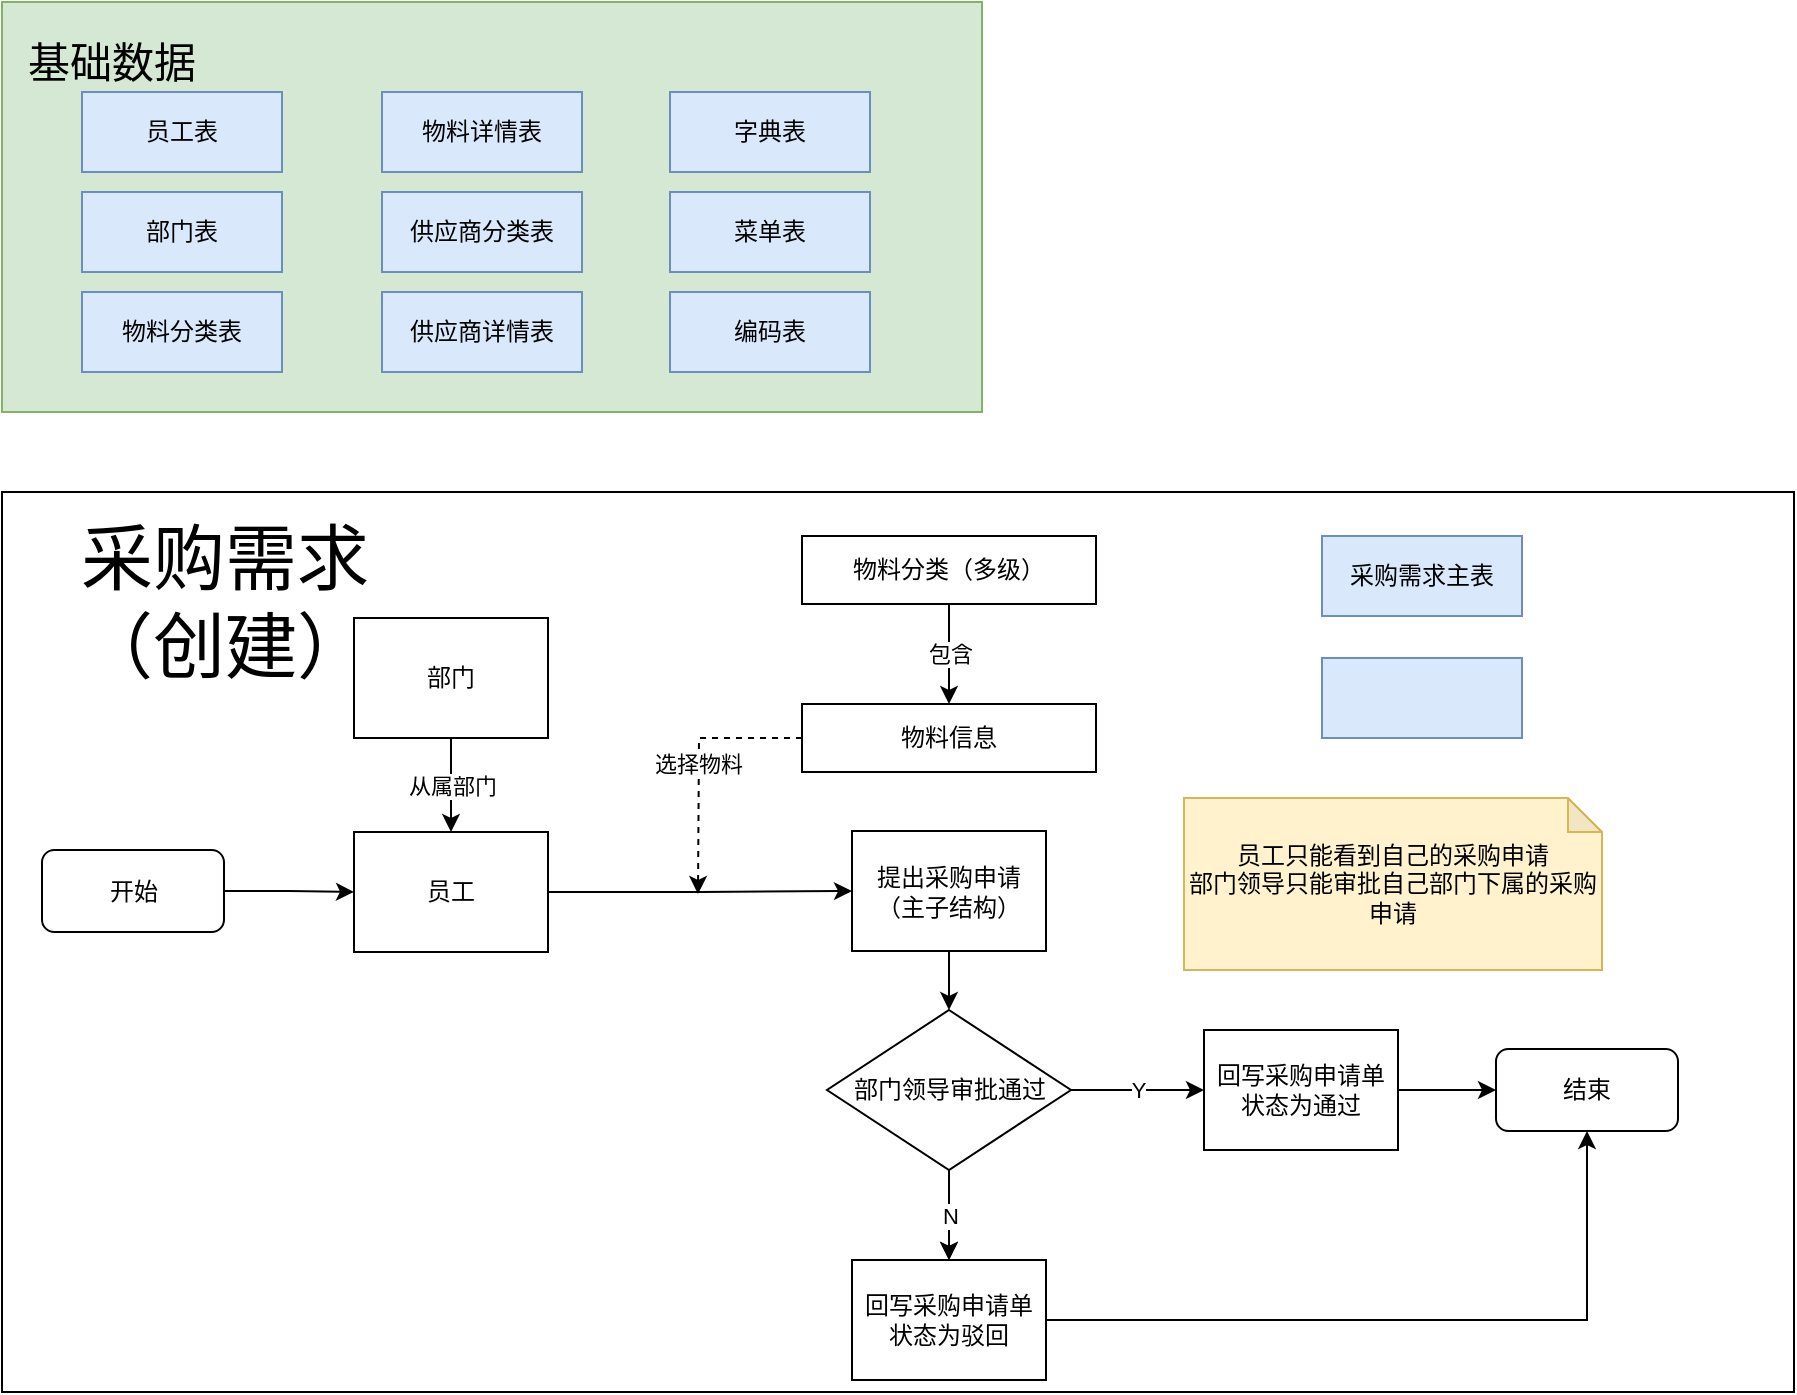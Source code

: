 <mxfile version="22.0.4" type="github">
  <diagram name="第 1 页" id="rJK-KwYnEK7WUkDzHzTy">
    <mxGraphModel dx="1434" dy="356" grid="0" gridSize="10" guides="1" tooltips="1" connect="1" arrows="1" fold="1" page="0" pageScale="1" pageWidth="827" pageHeight="1169" math="0" shadow="0">
      <root>
        <mxCell id="0" />
        <mxCell id="1" parent="0" />
        <mxCell id="rNyG7_ml6uGijOsPYwgM-1" value="" style="rounded=0;whiteSpace=wrap;html=1;fillColor=#d5e8d4;strokeColor=#82b366;" parent="1" vertex="1">
          <mxGeometry x="30" y="525" width="490" height="205" as="geometry" />
        </mxCell>
        <mxCell id="rNyG7_ml6uGijOsPYwgM-2" value="&lt;font style=&quot;font-size: 21px;&quot;&gt;基础数据&lt;/font&gt;" style="text;html=1;strokeColor=none;fillColor=none;align=center;verticalAlign=middle;whiteSpace=wrap;rounded=0;" parent="1" vertex="1">
          <mxGeometry x="40" y="530" width="90" height="50" as="geometry" />
        </mxCell>
        <mxCell id="rNyG7_ml6uGijOsPYwgM-3" value="" style="rounded=0;whiteSpace=wrap;html=1;fillColor=#dae8fc;strokeColor=#6c8ebf;" parent="1" vertex="1">
          <mxGeometry x="70" y="570" width="100" height="40" as="geometry" />
        </mxCell>
        <mxCell id="rNyG7_ml6uGijOsPYwgM-4" value="员工表" style="text;html=1;strokeColor=none;fillColor=none;align=center;verticalAlign=middle;whiteSpace=wrap;rounded=0;" parent="1" vertex="1">
          <mxGeometry x="90" y="575" width="60" height="30" as="geometry" />
        </mxCell>
        <mxCell id="rNyG7_ml6uGijOsPYwgM-5" value="" style="rounded=0;whiteSpace=wrap;html=1;fillColor=#dae8fc;strokeColor=#6c8ebf;" parent="1" vertex="1">
          <mxGeometry x="220" y="570" width="100" height="40" as="geometry" />
        </mxCell>
        <mxCell id="rNyG7_ml6uGijOsPYwgM-6" value="物料详情表" style="text;html=1;strokeColor=none;fillColor=none;align=center;verticalAlign=middle;whiteSpace=wrap;rounded=0;" parent="1" vertex="1">
          <mxGeometry x="230" y="577.5" width="80" height="25" as="geometry" />
        </mxCell>
        <mxCell id="rNyG7_ml6uGijOsPYwgM-7" value="" style="rounded=0;whiteSpace=wrap;html=1;fillColor=#dae8fc;strokeColor=#6c8ebf;" parent="1" vertex="1">
          <mxGeometry x="364" y="570" width="100" height="40" as="geometry" />
        </mxCell>
        <mxCell id="rNyG7_ml6uGijOsPYwgM-8" value="字典表" style="text;html=1;strokeColor=none;fillColor=none;align=center;verticalAlign=middle;whiteSpace=wrap;rounded=0;" parent="1" vertex="1">
          <mxGeometry x="384" y="575" width="60" height="30" as="geometry" />
        </mxCell>
        <mxCell id="rNyG7_ml6uGijOsPYwgM-9" value="" style="rounded=0;whiteSpace=wrap;html=1;fillColor=#dae8fc;strokeColor=#6c8ebf;" parent="1" vertex="1">
          <mxGeometry x="70" y="620" width="100" height="40" as="geometry" />
        </mxCell>
        <mxCell id="rNyG7_ml6uGijOsPYwgM-10" value="部门表" style="text;html=1;strokeColor=none;fillColor=none;align=center;verticalAlign=middle;whiteSpace=wrap;rounded=0;" parent="1" vertex="1">
          <mxGeometry x="90" y="625" width="60" height="30" as="geometry" />
        </mxCell>
        <mxCell id="rNyG7_ml6uGijOsPYwgM-11" value="" style="rounded=0;whiteSpace=wrap;html=1;fillColor=#dae8fc;strokeColor=#6c8ebf;" parent="1" vertex="1">
          <mxGeometry x="70" y="670" width="100" height="40" as="geometry" />
        </mxCell>
        <mxCell id="rNyG7_ml6uGijOsPYwgM-12" value="物料分类表" style="text;html=1;strokeColor=none;fillColor=none;align=center;verticalAlign=middle;whiteSpace=wrap;rounded=0;" parent="1" vertex="1">
          <mxGeometry x="80" y="675" width="80" height="30" as="geometry" />
        </mxCell>
        <mxCell id="rNyG7_ml6uGijOsPYwgM-13" value="" style="rounded=0;whiteSpace=wrap;html=1;fillColor=#dae8fc;strokeColor=#6c8ebf;" parent="1" vertex="1">
          <mxGeometry x="220" y="620" width="100" height="40" as="geometry" />
        </mxCell>
        <mxCell id="rNyG7_ml6uGijOsPYwgM-14" value="供应商分类表" style="text;html=1;strokeColor=none;fillColor=none;align=center;verticalAlign=middle;whiteSpace=wrap;rounded=0;" parent="1" vertex="1">
          <mxGeometry x="230" y="625" width="80" height="30" as="geometry" />
        </mxCell>
        <mxCell id="rNyG7_ml6uGijOsPYwgM-15" value="" style="rounded=0;whiteSpace=wrap;html=1;fillColor=#dae8fc;strokeColor=#6c8ebf;" parent="1" vertex="1">
          <mxGeometry x="364" y="620" width="100" height="40" as="geometry" />
        </mxCell>
        <mxCell id="rNyG7_ml6uGijOsPYwgM-16" value="菜单表" style="text;html=1;strokeColor=none;fillColor=none;align=center;verticalAlign=middle;whiteSpace=wrap;rounded=0;" parent="1" vertex="1">
          <mxGeometry x="384" y="625" width="60" height="30" as="geometry" />
        </mxCell>
        <mxCell id="rNyG7_ml6uGijOsPYwgM-17" value="" style="rounded=0;whiteSpace=wrap;html=1;fillColor=#dae8fc;strokeColor=#6c8ebf;" parent="1" vertex="1">
          <mxGeometry x="220" y="670" width="100" height="40" as="geometry" />
        </mxCell>
        <mxCell id="rNyG7_ml6uGijOsPYwgM-18" value="供应商详情表" style="text;html=1;strokeColor=none;fillColor=none;align=center;verticalAlign=middle;whiteSpace=wrap;rounded=0;" parent="1" vertex="1">
          <mxGeometry x="230" y="675" width="80" height="30" as="geometry" />
        </mxCell>
        <mxCell id="rNyG7_ml6uGijOsPYwgM-19" value="" style="rounded=0;whiteSpace=wrap;html=1;fillColor=#dae8fc;strokeColor=#6c8ebf;" parent="1" vertex="1">
          <mxGeometry x="364" y="670" width="100" height="40" as="geometry" />
        </mxCell>
        <mxCell id="rNyG7_ml6uGijOsPYwgM-20" value="编码表" style="text;html=1;strokeColor=none;fillColor=none;align=center;verticalAlign=middle;whiteSpace=wrap;rounded=0;" parent="1" vertex="1">
          <mxGeometry x="384" y="675" width="60" height="30" as="geometry" />
        </mxCell>
        <mxCell id="rNyG7_ml6uGijOsPYwgM-21" value="" style="rounded=0;whiteSpace=wrap;html=1;" parent="1" vertex="1">
          <mxGeometry x="30" y="770" width="896" height="450" as="geometry" />
        </mxCell>
        <mxCell id="rNyG7_ml6uGijOsPYwgM-22" value="&lt;font style=&quot;font-size: 36px;&quot;&gt;采购需求（创建）&lt;/font&gt;" style="text;html=1;strokeColor=none;fillColor=none;align=center;verticalAlign=middle;whiteSpace=wrap;rounded=0;" parent="1" vertex="1">
          <mxGeometry x="49" y="785" width="185" height="79" as="geometry" />
        </mxCell>
        <mxCell id="rNyG7_ml6uGijOsPYwgM-26" style="edgeStyle=orthogonalEdgeStyle;rounded=0;orthogonalLoop=1;jettySize=auto;html=1;exitX=1;exitY=0.5;exitDx=0;exitDy=0;entryX=0;entryY=0.5;entryDx=0;entryDy=0;" parent="1" source="rNyG7_ml6uGijOsPYwgM-23" target="rNyG7_ml6uGijOsPYwgM-25" edge="1">
          <mxGeometry relative="1" as="geometry" />
        </mxCell>
        <mxCell id="rNyG7_ml6uGijOsPYwgM-23" value="" style="rounded=1;whiteSpace=wrap;html=1;" parent="1" vertex="1">
          <mxGeometry x="50" y="949" width="91" height="41" as="geometry" />
        </mxCell>
        <mxCell id="rNyG7_ml6uGijOsPYwgM-24" value="开始" style="text;html=1;strokeColor=none;fillColor=none;align=center;verticalAlign=middle;whiteSpace=wrap;rounded=0;" parent="1" vertex="1">
          <mxGeometry x="66" y="955" width="60" height="30" as="geometry" />
        </mxCell>
        <mxCell id="rNyG7_ml6uGijOsPYwgM-36" style="edgeStyle=orthogonalEdgeStyle;rounded=0;orthogonalLoop=1;jettySize=auto;html=1;exitX=1;exitY=0.5;exitDx=0;exitDy=0;" parent="1" source="rNyG7_ml6uGijOsPYwgM-25" target="rNyG7_ml6uGijOsPYwgM-31" edge="1">
          <mxGeometry relative="1" as="geometry" />
        </mxCell>
        <mxCell id="rNyG7_ml6uGijOsPYwgM-25" value="员工" style="rounded=0;whiteSpace=wrap;html=1;" parent="1" vertex="1">
          <mxGeometry x="206" y="940" width="97" height="60" as="geometry" />
        </mxCell>
        <mxCell id="rNyG7_ml6uGijOsPYwgM-29" value="从属部门" style="edgeStyle=orthogonalEdgeStyle;rounded=0;orthogonalLoop=1;jettySize=auto;html=1;exitX=0.5;exitY=1;exitDx=0;exitDy=0;entryX=0.5;entryY=0;entryDx=0;entryDy=0;" parent="1" source="rNyG7_ml6uGijOsPYwgM-28" target="rNyG7_ml6uGijOsPYwgM-25" edge="1">
          <mxGeometry relative="1" as="geometry" />
        </mxCell>
        <mxCell id="rNyG7_ml6uGijOsPYwgM-28" value="部门" style="rounded=0;whiteSpace=wrap;html=1;" parent="1" vertex="1">
          <mxGeometry x="206" y="833" width="97" height="60" as="geometry" />
        </mxCell>
        <mxCell id="rNyG7_ml6uGijOsPYwgM-41" style="edgeStyle=orthogonalEdgeStyle;rounded=0;orthogonalLoop=1;jettySize=auto;html=1;exitX=0.5;exitY=1;exitDx=0;exitDy=0;entryX=0.5;entryY=0;entryDx=0;entryDy=0;" parent="1" source="rNyG7_ml6uGijOsPYwgM-31" target="rNyG7_ml6uGijOsPYwgM-40" edge="1">
          <mxGeometry relative="1" as="geometry" />
        </mxCell>
        <mxCell id="rNyG7_ml6uGijOsPYwgM-31" value="提出采购申请（主子结构）" style="rounded=0;whiteSpace=wrap;html=1;" parent="1" vertex="1">
          <mxGeometry x="455" y="939.5" width="97" height="60" as="geometry" />
        </mxCell>
        <mxCell id="rNyG7_ml6uGijOsPYwgM-38" value="选择物料" style="edgeStyle=orthogonalEdgeStyle;rounded=0;orthogonalLoop=1;jettySize=auto;html=1;exitX=0;exitY=0.5;exitDx=0;exitDy=0;dashed=1;" parent="1" source="rNyG7_ml6uGijOsPYwgM-32" edge="1">
          <mxGeometry relative="1" as="geometry">
            <mxPoint x="378" y="971" as="targetPoint" />
          </mxGeometry>
        </mxCell>
        <mxCell id="rNyG7_ml6uGijOsPYwgM-32" value="物料信息" style="rounded=0;whiteSpace=wrap;html=1;" parent="1" vertex="1">
          <mxGeometry x="430" y="876" width="147" height="34" as="geometry" />
        </mxCell>
        <mxCell id="rNyG7_ml6uGijOsPYwgM-34" value="包含" style="edgeStyle=orthogonalEdgeStyle;rounded=0;orthogonalLoop=1;jettySize=auto;html=1;exitX=0.5;exitY=1;exitDx=0;exitDy=0;entryX=0.5;entryY=0;entryDx=0;entryDy=0;" parent="1" source="rNyG7_ml6uGijOsPYwgM-33" target="rNyG7_ml6uGijOsPYwgM-32" edge="1">
          <mxGeometry relative="1" as="geometry" />
        </mxCell>
        <mxCell id="rNyG7_ml6uGijOsPYwgM-33" value="物料分类（多级）" style="rounded=0;whiteSpace=wrap;html=1;" parent="1" vertex="1">
          <mxGeometry x="430" y="792" width="147" height="34" as="geometry" />
        </mxCell>
        <mxCell id="rNyG7_ml6uGijOsPYwgM-43" value="Y" style="edgeStyle=orthogonalEdgeStyle;rounded=0;orthogonalLoop=1;jettySize=auto;html=1;exitX=1;exitY=0.5;exitDx=0;exitDy=0;entryX=0;entryY=0.5;entryDx=0;entryDy=0;" parent="1" source="rNyG7_ml6uGijOsPYwgM-40" target="rNyG7_ml6uGijOsPYwgM-42" edge="1">
          <mxGeometry relative="1" as="geometry" />
        </mxCell>
        <mxCell id="rNyG7_ml6uGijOsPYwgM-45" style="edgeStyle=orthogonalEdgeStyle;rounded=0;orthogonalLoop=1;jettySize=auto;html=1;exitX=0.5;exitY=1;exitDx=0;exitDy=0;entryX=0.5;entryY=0;entryDx=0;entryDy=0;" parent="1" source="rNyG7_ml6uGijOsPYwgM-40" target="rNyG7_ml6uGijOsPYwgM-44" edge="1">
          <mxGeometry relative="1" as="geometry" />
        </mxCell>
        <mxCell id="rNyG7_ml6uGijOsPYwgM-47" value="N" style="edgeStyle=orthogonalEdgeStyle;rounded=0;orthogonalLoop=1;jettySize=auto;html=1;exitX=0.5;exitY=1;exitDx=0;exitDy=0;entryX=0.5;entryY=0;entryDx=0;entryDy=0;" parent="1" source="rNyG7_ml6uGijOsPYwgM-40" target="rNyG7_ml6uGijOsPYwgM-44" edge="1">
          <mxGeometry relative="1" as="geometry" />
        </mxCell>
        <mxCell id="rNyG7_ml6uGijOsPYwgM-40" value="部门领导审批通过" style="rhombus;whiteSpace=wrap;html=1;" parent="1" vertex="1">
          <mxGeometry x="442.5" y="1029" width="122" height="80" as="geometry" />
        </mxCell>
        <mxCell id="rNyG7_ml6uGijOsPYwgM-49" style="edgeStyle=orthogonalEdgeStyle;rounded=0;orthogonalLoop=1;jettySize=auto;html=1;exitX=1;exitY=0.5;exitDx=0;exitDy=0;" parent="1" source="rNyG7_ml6uGijOsPYwgM-42" target="rNyG7_ml6uGijOsPYwgM-48" edge="1">
          <mxGeometry relative="1" as="geometry" />
        </mxCell>
        <mxCell id="rNyG7_ml6uGijOsPYwgM-42" value="回写采购申请单状态为通过" style="rounded=0;whiteSpace=wrap;html=1;" parent="1" vertex="1">
          <mxGeometry x="631" y="1039" width="97" height="60" as="geometry" />
        </mxCell>
        <mxCell id="rNyG7_ml6uGijOsPYwgM-50" style="edgeStyle=orthogonalEdgeStyle;rounded=0;orthogonalLoop=1;jettySize=auto;html=1;exitX=1;exitY=0.5;exitDx=0;exitDy=0;" parent="1" source="rNyG7_ml6uGijOsPYwgM-44" target="rNyG7_ml6uGijOsPYwgM-48" edge="1">
          <mxGeometry relative="1" as="geometry" />
        </mxCell>
        <mxCell id="rNyG7_ml6uGijOsPYwgM-44" value="回写采购申请单状态为驳回" style="rounded=0;whiteSpace=wrap;html=1;" parent="1" vertex="1">
          <mxGeometry x="455" y="1154" width="97" height="60" as="geometry" />
        </mxCell>
        <mxCell id="rNyG7_ml6uGijOsPYwgM-48" value="结束" style="rounded=1;whiteSpace=wrap;html=1;" parent="1" vertex="1">
          <mxGeometry x="777" y="1048.5" width="91" height="41" as="geometry" />
        </mxCell>
        <mxCell id="rNyG7_ml6uGijOsPYwgM-51" value="员工只能看到自己的采购申请&lt;br&gt;部门领导只能审批自己部门下属的采购申请" style="shape=note;whiteSpace=wrap;html=1;backgroundOutline=1;darkOpacity=0.05;size=17;fillColor=#fff2cc;strokeColor=#d6b656;" parent="1" vertex="1">
          <mxGeometry x="621" y="923" width="209" height="86" as="geometry" />
        </mxCell>
        <mxCell id="rNyG7_ml6uGijOsPYwgM-52" value="采购需求主表" style="rounded=0;whiteSpace=wrap;html=1;fillColor=#dae8fc;strokeColor=#6c8ebf;" parent="1" vertex="1">
          <mxGeometry x="690" y="792" width="100" height="40" as="geometry" />
        </mxCell>
        <mxCell id="rNyG7_ml6uGijOsPYwgM-53" value="" style="rounded=0;whiteSpace=wrap;html=1;fillColor=#dae8fc;strokeColor=#6c8ebf;" parent="1" vertex="1">
          <mxGeometry x="690" y="853" width="100" height="40" as="geometry" />
        </mxCell>
      </root>
    </mxGraphModel>
  </diagram>
</mxfile>
